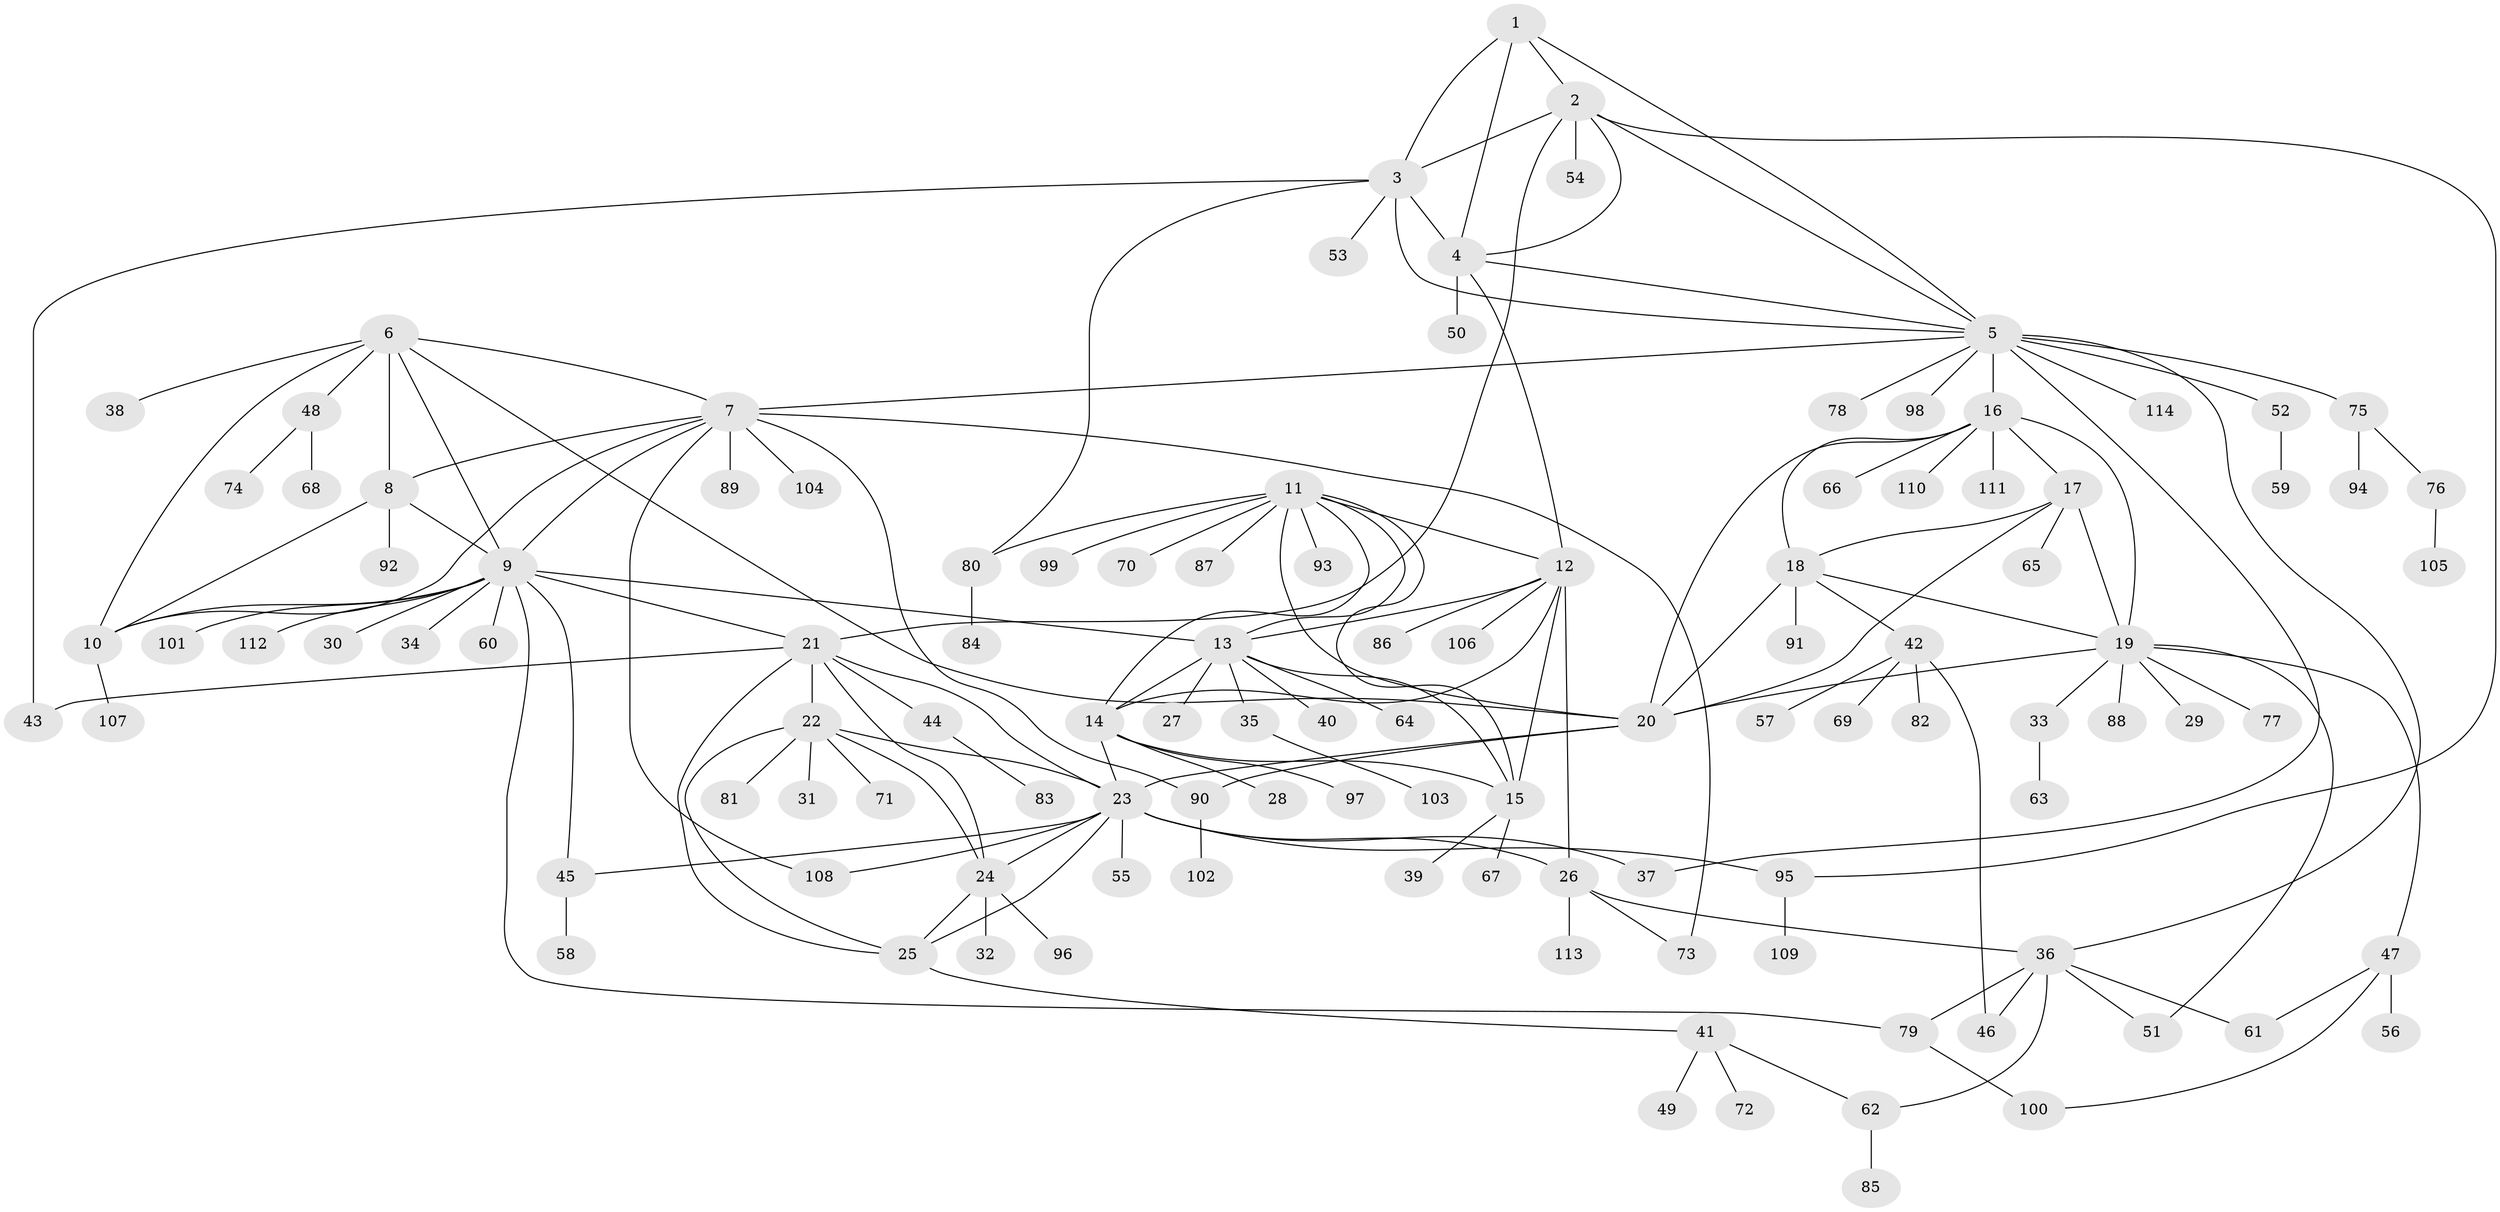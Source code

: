 // coarse degree distribution, {7: 0.014705882352941176, 4: 0.014705882352941176, 10: 0.014705882352941176, 3: 0.04411764705882353, 16: 0.014705882352941176, 6: 0.014705882352941176, 5: 0.014705882352941176, 1: 0.7352941176470589, 2: 0.07352941176470588, 8: 0.014705882352941176, 18: 0.014705882352941176, 14: 0.014705882352941176, 9: 0.014705882352941176}
// Generated by graph-tools (version 1.1) at 2025/58/03/04/25 21:58:24]
// undirected, 114 vertices, 165 edges
graph export_dot {
graph [start="1"]
  node [color=gray90,style=filled];
  1;
  2;
  3;
  4;
  5;
  6;
  7;
  8;
  9;
  10;
  11;
  12;
  13;
  14;
  15;
  16;
  17;
  18;
  19;
  20;
  21;
  22;
  23;
  24;
  25;
  26;
  27;
  28;
  29;
  30;
  31;
  32;
  33;
  34;
  35;
  36;
  37;
  38;
  39;
  40;
  41;
  42;
  43;
  44;
  45;
  46;
  47;
  48;
  49;
  50;
  51;
  52;
  53;
  54;
  55;
  56;
  57;
  58;
  59;
  60;
  61;
  62;
  63;
  64;
  65;
  66;
  67;
  68;
  69;
  70;
  71;
  72;
  73;
  74;
  75;
  76;
  77;
  78;
  79;
  80;
  81;
  82;
  83;
  84;
  85;
  86;
  87;
  88;
  89;
  90;
  91;
  92;
  93;
  94;
  95;
  96;
  97;
  98;
  99;
  100;
  101;
  102;
  103;
  104;
  105;
  106;
  107;
  108;
  109;
  110;
  111;
  112;
  113;
  114;
  1 -- 2;
  1 -- 3;
  1 -- 4;
  1 -- 5;
  2 -- 3;
  2 -- 4;
  2 -- 5;
  2 -- 21;
  2 -- 54;
  2 -- 95;
  3 -- 4;
  3 -- 5;
  3 -- 43;
  3 -- 53;
  3 -- 80;
  4 -- 5;
  4 -- 12;
  4 -- 50;
  5 -- 7;
  5 -- 16;
  5 -- 36;
  5 -- 37;
  5 -- 52;
  5 -- 75;
  5 -- 78;
  5 -- 98;
  5 -- 114;
  6 -- 7;
  6 -- 8;
  6 -- 9;
  6 -- 10;
  6 -- 20;
  6 -- 38;
  6 -- 48;
  7 -- 8;
  7 -- 9;
  7 -- 10;
  7 -- 73;
  7 -- 89;
  7 -- 90;
  7 -- 104;
  7 -- 108;
  8 -- 9;
  8 -- 10;
  8 -- 92;
  9 -- 10;
  9 -- 13;
  9 -- 21;
  9 -- 30;
  9 -- 34;
  9 -- 45;
  9 -- 60;
  9 -- 79;
  9 -- 101;
  9 -- 112;
  10 -- 107;
  11 -- 12;
  11 -- 13;
  11 -- 14;
  11 -- 15;
  11 -- 20;
  11 -- 70;
  11 -- 80;
  11 -- 87;
  11 -- 93;
  11 -- 99;
  12 -- 13;
  12 -- 14;
  12 -- 15;
  12 -- 26;
  12 -- 86;
  12 -- 106;
  13 -- 14;
  13 -- 15;
  13 -- 27;
  13 -- 35;
  13 -- 40;
  13 -- 64;
  14 -- 15;
  14 -- 23;
  14 -- 28;
  14 -- 97;
  15 -- 39;
  15 -- 67;
  16 -- 17;
  16 -- 18;
  16 -- 19;
  16 -- 20;
  16 -- 66;
  16 -- 110;
  16 -- 111;
  17 -- 18;
  17 -- 19;
  17 -- 20;
  17 -- 65;
  18 -- 19;
  18 -- 20;
  18 -- 42;
  18 -- 91;
  19 -- 20;
  19 -- 29;
  19 -- 33;
  19 -- 47;
  19 -- 51;
  19 -- 77;
  19 -- 88;
  20 -- 23;
  20 -- 90;
  21 -- 22;
  21 -- 23;
  21 -- 24;
  21 -- 25;
  21 -- 43;
  21 -- 44;
  22 -- 23;
  22 -- 24;
  22 -- 25;
  22 -- 31;
  22 -- 71;
  22 -- 81;
  23 -- 24;
  23 -- 25;
  23 -- 26;
  23 -- 37;
  23 -- 45;
  23 -- 55;
  23 -- 95;
  23 -- 108;
  24 -- 25;
  24 -- 32;
  24 -- 96;
  25 -- 41;
  26 -- 36;
  26 -- 73;
  26 -- 113;
  33 -- 63;
  35 -- 103;
  36 -- 46;
  36 -- 51;
  36 -- 61;
  36 -- 62;
  36 -- 79;
  41 -- 49;
  41 -- 62;
  41 -- 72;
  42 -- 46;
  42 -- 57;
  42 -- 69;
  42 -- 82;
  44 -- 83;
  45 -- 58;
  47 -- 56;
  47 -- 61;
  47 -- 100;
  48 -- 68;
  48 -- 74;
  52 -- 59;
  62 -- 85;
  75 -- 76;
  75 -- 94;
  76 -- 105;
  79 -- 100;
  80 -- 84;
  90 -- 102;
  95 -- 109;
}
